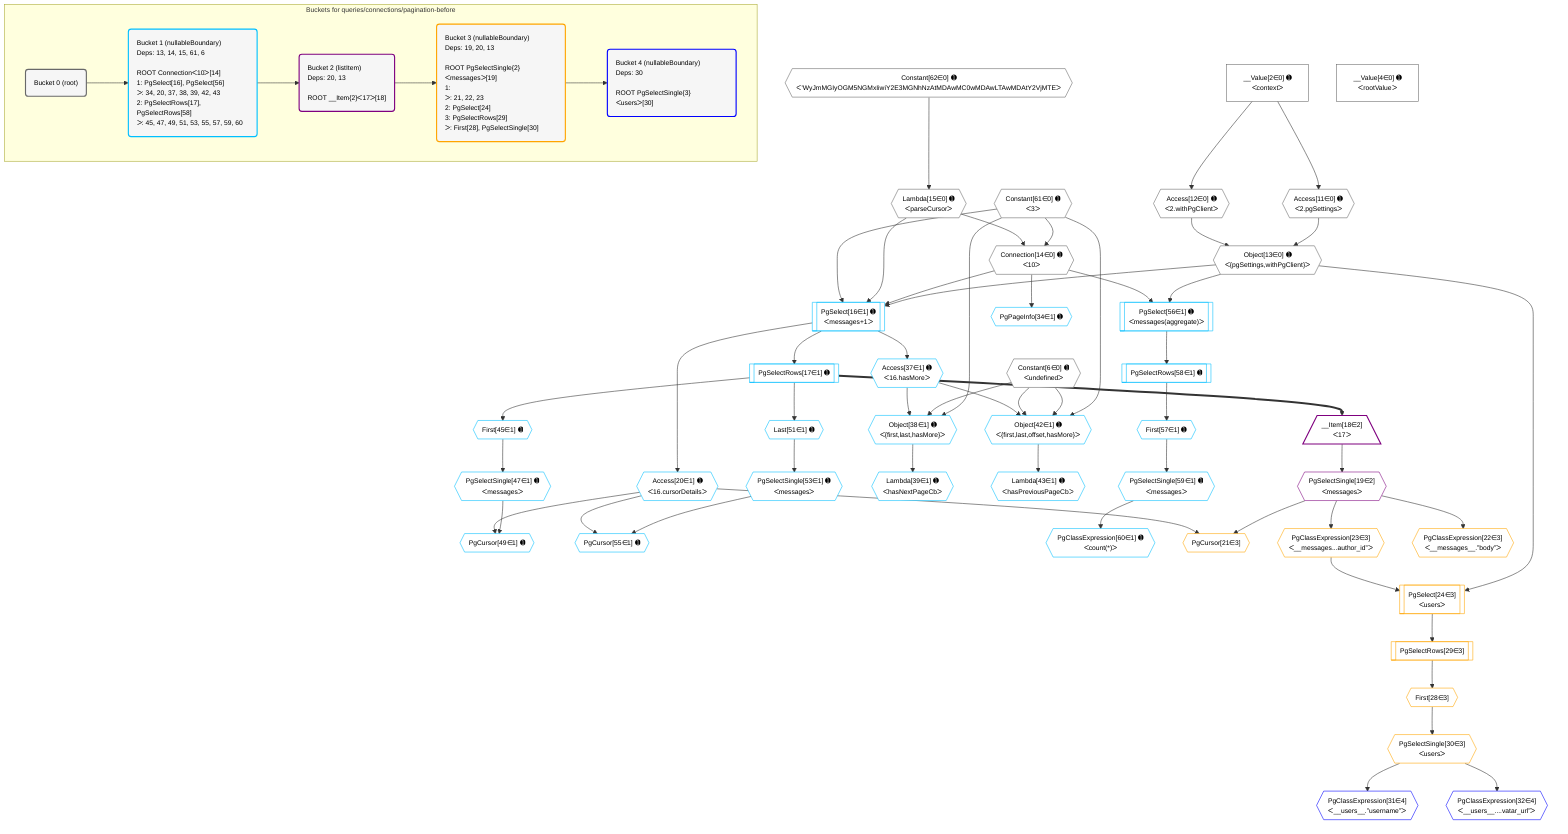 %%{init: {'themeVariables': { 'fontSize': '12px'}}}%%
graph TD
    classDef path fill:#eee,stroke:#000,color:#000
    classDef plan fill:#fff,stroke-width:1px,color:#000
    classDef itemplan fill:#fff,stroke-width:2px,color:#000
    classDef unbatchedplan fill:#dff,stroke-width:1px,color:#000
    classDef sideeffectplan fill:#fcc,stroke-width:2px,color:#000
    classDef bucket fill:#f6f6f6,color:#000,stroke-width:2px,text-align:left


    %% plan dependencies
    Object13{{"Object[13∈0] ➊<br />ᐸ{pgSettings,withPgClient}ᐳ"}}:::plan
    Access11{{"Access[11∈0] ➊<br />ᐸ2.pgSettingsᐳ"}}:::plan
    Access12{{"Access[12∈0] ➊<br />ᐸ2.withPgClientᐳ"}}:::plan
    Access11 & Access12 --> Object13
    Connection14{{"Connection[14∈0] ➊<br />ᐸ10ᐳ"}}:::plan
    Constant61{{"Constant[61∈0] ➊<br />ᐸ3ᐳ"}}:::plan
    Lambda15{{"Lambda[15∈0] ➊<br />ᐸparseCursorᐳ"}}:::plan
    Constant61 & Lambda15 --> Connection14
    __Value2["__Value[2∈0] ➊<br />ᐸcontextᐳ"]:::plan
    __Value2 --> Access11
    __Value2 --> Access12
    Constant62{{"Constant[62∈0] ➊<br />ᐸ'WyJmMGIyOGM5NGMxIiwiY2E3MGNhNzAtMDAwMC0wMDAwLTAwMDAtY2VjMTEᐳ"}}:::plan
    Constant62 --> Lambda15
    __Value4["__Value[4∈0] ➊<br />ᐸrootValueᐳ"]:::plan
    Constant6{{"Constant[6∈0] ➊<br />ᐸundefinedᐳ"}}:::plan
    PgSelect16[["PgSelect[16∈1] ➊<br />ᐸmessages+1ᐳ"]]:::plan
    Object13 & Connection14 & Lambda15 & Constant61 --> PgSelect16
    Object42{{"Object[42∈1] ➊<br />ᐸ{first,last,offset,hasMore}ᐳ"}}:::plan
    Access37{{"Access[37∈1] ➊<br />ᐸ16.hasMoreᐳ"}}:::plan
    Constant61 & Constant6 & Constant6 & Access37 --> Object42
    Object38{{"Object[38∈1] ➊<br />ᐸ{first,last,hasMore}ᐳ"}}:::plan
    Constant61 & Constant6 & Access37 --> Object38
    PgCursor49{{"PgCursor[49∈1] ➊"}}:::plan
    PgSelectSingle47{{"PgSelectSingle[47∈1] ➊<br />ᐸmessagesᐳ"}}:::plan
    Access20{{"Access[20∈1] ➊<br />ᐸ16.cursorDetailsᐳ"}}:::plan
    PgSelectSingle47 & Access20 --> PgCursor49
    PgCursor55{{"PgCursor[55∈1] ➊"}}:::plan
    PgSelectSingle53{{"PgSelectSingle[53∈1] ➊<br />ᐸmessagesᐳ"}}:::plan
    PgSelectSingle53 & Access20 --> PgCursor55
    PgSelect56[["PgSelect[56∈1] ➊<br />ᐸmessages(aggregate)ᐳ"]]:::plan
    Object13 & Connection14 --> PgSelect56
    PgSelectRows17[["PgSelectRows[17∈1] ➊"]]:::plan
    PgSelect16 --> PgSelectRows17
    PgSelect16 --> Access20
    PgPageInfo34{{"PgPageInfo[34∈1] ➊"}}:::plan
    Connection14 --> PgPageInfo34
    PgSelect16 --> Access37
    Lambda39{{"Lambda[39∈1] ➊<br />ᐸhasNextPageCbᐳ"}}:::plan
    Object38 --> Lambda39
    Lambda43{{"Lambda[43∈1] ➊<br />ᐸhasPreviousPageCbᐳ"}}:::plan
    Object42 --> Lambda43
    First45{{"First[45∈1] ➊"}}:::plan
    PgSelectRows17 --> First45
    First45 --> PgSelectSingle47
    Last51{{"Last[51∈1] ➊"}}:::plan
    PgSelectRows17 --> Last51
    Last51 --> PgSelectSingle53
    First57{{"First[57∈1] ➊"}}:::plan
    PgSelectRows58[["PgSelectRows[58∈1] ➊"]]:::plan
    PgSelectRows58 --> First57
    PgSelect56 --> PgSelectRows58
    PgSelectSingle59{{"PgSelectSingle[59∈1] ➊<br />ᐸmessagesᐳ"}}:::plan
    First57 --> PgSelectSingle59
    PgClassExpression60{{"PgClassExpression[60∈1] ➊<br />ᐸcount(*)ᐳ"}}:::plan
    PgSelectSingle59 --> PgClassExpression60
    __Item18[/"__Item[18∈2]<br />ᐸ17ᐳ"\]:::itemplan
    PgSelectRows17 ==> __Item18
    PgSelectSingle19{{"PgSelectSingle[19∈2]<br />ᐸmessagesᐳ"}}:::plan
    __Item18 --> PgSelectSingle19
    PgCursor21{{"PgCursor[21∈3]"}}:::plan
    PgSelectSingle19 & Access20 --> PgCursor21
    PgSelect24[["PgSelect[24∈3]<br />ᐸusersᐳ"]]:::plan
    PgClassExpression23{{"PgClassExpression[23∈3]<br />ᐸ__messages...author_id”ᐳ"}}:::plan
    Object13 & PgClassExpression23 --> PgSelect24
    PgClassExpression22{{"PgClassExpression[22∈3]<br />ᐸ__messages__.”body”ᐳ"}}:::plan
    PgSelectSingle19 --> PgClassExpression22
    PgSelectSingle19 --> PgClassExpression23
    First28{{"First[28∈3]"}}:::plan
    PgSelectRows29[["PgSelectRows[29∈3]"]]:::plan
    PgSelectRows29 --> First28
    PgSelect24 --> PgSelectRows29
    PgSelectSingle30{{"PgSelectSingle[30∈3]<br />ᐸusersᐳ"}}:::plan
    First28 --> PgSelectSingle30
    PgClassExpression31{{"PgClassExpression[31∈4]<br />ᐸ__users__.”username”ᐳ"}}:::plan
    PgSelectSingle30 --> PgClassExpression31
    PgClassExpression32{{"PgClassExpression[32∈4]<br />ᐸ__users__....vatar_url”ᐳ"}}:::plan
    PgSelectSingle30 --> PgClassExpression32

    %% define steps

    subgraph "Buckets for queries/connections/pagination-before"
    Bucket0("Bucket 0 (root)"):::bucket
    classDef bucket0 stroke:#696969
    class Bucket0,__Value2,__Value4,Constant6,Access11,Access12,Object13,Connection14,Lambda15,Constant61,Constant62 bucket0
    Bucket1("Bucket 1 (nullableBoundary)<br />Deps: 13, 14, 15, 61, 6<br /><br />ROOT Connectionᐸ10ᐳ[14]<br />1: PgSelect[16], PgSelect[56]<br />ᐳ: 34, 20, 37, 38, 39, 42, 43<br />2: PgSelectRows[17], PgSelectRows[58]<br />ᐳ: 45, 47, 49, 51, 53, 55, 57, 59, 60"):::bucket
    classDef bucket1 stroke:#00bfff
    class Bucket1,PgSelect16,PgSelectRows17,Access20,PgPageInfo34,Access37,Object38,Lambda39,Object42,Lambda43,First45,PgSelectSingle47,PgCursor49,Last51,PgSelectSingle53,PgCursor55,PgSelect56,First57,PgSelectRows58,PgSelectSingle59,PgClassExpression60 bucket1
    Bucket2("Bucket 2 (listItem)<br />Deps: 20, 13<br /><br />ROOT __Item{2}ᐸ17ᐳ[18]"):::bucket
    classDef bucket2 stroke:#7f007f
    class Bucket2,__Item18,PgSelectSingle19 bucket2
    Bucket3("Bucket 3 (nullableBoundary)<br />Deps: 19, 20, 13<br /><br />ROOT PgSelectSingle{2}ᐸmessagesᐳ[19]<br />1: <br />ᐳ: 21, 22, 23<br />2: PgSelect[24]<br />3: PgSelectRows[29]<br />ᐳ: First[28], PgSelectSingle[30]"):::bucket
    classDef bucket3 stroke:#ffa500
    class Bucket3,PgCursor21,PgClassExpression22,PgClassExpression23,PgSelect24,First28,PgSelectRows29,PgSelectSingle30 bucket3
    Bucket4("Bucket 4 (nullableBoundary)<br />Deps: 30<br /><br />ROOT PgSelectSingle{3}ᐸusersᐳ[30]"):::bucket
    classDef bucket4 stroke:#0000ff
    class Bucket4,PgClassExpression31,PgClassExpression32 bucket4
    Bucket0 --> Bucket1
    Bucket1 --> Bucket2
    Bucket2 --> Bucket3
    Bucket3 --> Bucket4
    end